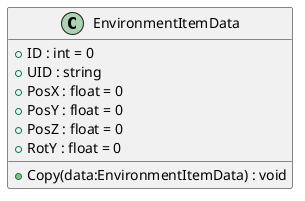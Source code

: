 @startuml
class EnvironmentItemData {
    + ID : int = 0
    + UID : string
    + PosX : float = 0
    + PosY : float = 0
    + PosZ : float = 0
    + RotY : float = 0
    + Copy(data:EnvironmentItemData) : void
}
@enduml
